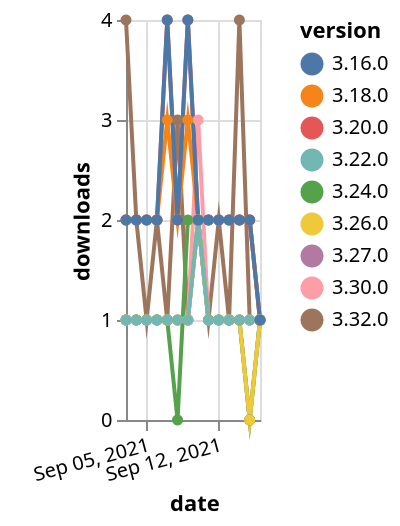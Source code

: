 {"$schema": "https://vega.github.io/schema/vega-lite/v5.json", "description": "A simple bar chart with embedded data.", "data": {"values": [{"date": "2021-09-03", "total": 172, "delta": 4, "version": "3.32.0"}, {"date": "2021-09-04", "total": 174, "delta": 2, "version": "3.32.0"}, {"date": "2021-09-05", "total": 175, "delta": 1, "version": "3.32.0"}, {"date": "2021-09-06", "total": 177, "delta": 2, "version": "3.32.0"}, {"date": "2021-09-07", "total": 178, "delta": 1, "version": "3.32.0"}, {"date": "2021-09-08", "total": 181, "delta": 3, "version": "3.32.0"}, {"date": "2021-09-09", "total": 182, "delta": 1, "version": "3.32.0"}, {"date": "2021-09-10", "total": 184, "delta": 2, "version": "3.32.0"}, {"date": "2021-09-11", "total": 185, "delta": 1, "version": "3.32.0"}, {"date": "2021-09-12", "total": 187, "delta": 2, "version": "3.32.0"}, {"date": "2021-09-13", "total": 188, "delta": 1, "version": "3.32.0"}, {"date": "2021-09-14", "total": 192, "delta": 4, "version": "3.32.0"}, {"date": "2021-09-15", "total": 193, "delta": 1, "version": "3.32.0"}, {"date": "2021-09-16", "total": 194, "delta": 1, "version": "3.32.0"}, {"date": "2021-09-03", "total": 322, "delta": 1, "version": "3.30.0"}, {"date": "2021-09-04", "total": 323, "delta": 1, "version": "3.30.0"}, {"date": "2021-09-05", "total": 324, "delta": 1, "version": "3.30.0"}, {"date": "2021-09-06", "total": 325, "delta": 1, "version": "3.30.0"}, {"date": "2021-09-07", "total": 326, "delta": 1, "version": "3.30.0"}, {"date": "2021-09-08", "total": 327, "delta": 1, "version": "3.30.0"}, {"date": "2021-09-09", "total": 328, "delta": 1, "version": "3.30.0"}, {"date": "2021-09-10", "total": 331, "delta": 3, "version": "3.30.0"}, {"date": "2021-09-11", "total": 332, "delta": 1, "version": "3.30.0"}, {"date": "2021-09-12", "total": 333, "delta": 1, "version": "3.30.0"}, {"date": "2021-09-13", "total": 334, "delta": 1, "version": "3.30.0"}, {"date": "2021-09-14", "total": 335, "delta": 1, "version": "3.30.0"}, {"date": "2021-09-15", "total": 336, "delta": 1, "version": "3.30.0"}, {"date": "2021-09-16", "total": 337, "delta": 1, "version": "3.30.0"}, {"date": "2021-09-03", "total": 185, "delta": 1, "version": "3.27.0"}, {"date": "2021-09-04", "total": 186, "delta": 1, "version": "3.27.0"}, {"date": "2021-09-05", "total": 187, "delta": 1, "version": "3.27.0"}, {"date": "2021-09-06", "total": 188, "delta": 1, "version": "3.27.0"}, {"date": "2021-09-07", "total": 189, "delta": 1, "version": "3.27.0"}, {"date": "2021-09-08", "total": 190, "delta": 1, "version": "3.27.0"}, {"date": "2021-09-09", "total": 191, "delta": 1, "version": "3.27.0"}, {"date": "2021-09-10", "total": 193, "delta": 2, "version": "3.27.0"}, {"date": "2021-09-11", "total": 194, "delta": 1, "version": "3.27.0"}, {"date": "2021-09-12", "total": 195, "delta": 1, "version": "3.27.0"}, {"date": "2021-09-13", "total": 196, "delta": 1, "version": "3.27.0"}, {"date": "2021-09-14", "total": 197, "delta": 1, "version": "3.27.0"}, {"date": "2021-09-15", "total": 197, "delta": 0, "version": "3.27.0"}, {"date": "2021-09-16", "total": 198, "delta": 1, "version": "3.27.0"}, {"date": "2021-09-03", "total": 213, "delta": 1, "version": "3.24.0"}, {"date": "2021-09-04", "total": 214, "delta": 1, "version": "3.24.0"}, {"date": "2021-09-05", "total": 215, "delta": 1, "version": "3.24.0"}, {"date": "2021-09-06", "total": 216, "delta": 1, "version": "3.24.0"}, {"date": "2021-09-07", "total": 217, "delta": 1, "version": "3.24.0"}, {"date": "2021-09-08", "total": 217, "delta": 0, "version": "3.24.0"}, {"date": "2021-09-09", "total": 219, "delta": 2, "version": "3.24.0"}, {"date": "2021-09-10", "total": 221, "delta": 2, "version": "3.24.0"}, {"date": "2021-09-11", "total": 222, "delta": 1, "version": "3.24.0"}, {"date": "2021-09-12", "total": 223, "delta": 1, "version": "3.24.0"}, {"date": "2021-09-13", "total": 224, "delta": 1, "version": "3.24.0"}, {"date": "2021-09-14", "total": 225, "delta": 1, "version": "3.24.0"}, {"date": "2021-09-15", "total": 225, "delta": 0, "version": "3.24.0"}, {"date": "2021-09-16", "total": 226, "delta": 1, "version": "3.24.0"}, {"date": "2021-09-03", "total": 223, "delta": 1, "version": "3.26.0"}, {"date": "2021-09-04", "total": 224, "delta": 1, "version": "3.26.0"}, {"date": "2021-09-05", "total": 225, "delta": 1, "version": "3.26.0"}, {"date": "2021-09-06", "total": 226, "delta": 1, "version": "3.26.0"}, {"date": "2021-09-07", "total": 227, "delta": 1, "version": "3.26.0"}, {"date": "2021-09-08", "total": 228, "delta": 1, "version": "3.26.0"}, {"date": "2021-09-09", "total": 229, "delta": 1, "version": "3.26.0"}, {"date": "2021-09-10", "total": 231, "delta": 2, "version": "3.26.0"}, {"date": "2021-09-11", "total": 232, "delta": 1, "version": "3.26.0"}, {"date": "2021-09-12", "total": 233, "delta": 1, "version": "3.26.0"}, {"date": "2021-09-13", "total": 234, "delta": 1, "version": "3.26.0"}, {"date": "2021-09-14", "total": 235, "delta": 1, "version": "3.26.0"}, {"date": "2021-09-15", "total": 235, "delta": 0, "version": "3.26.0"}, {"date": "2021-09-16", "total": 236, "delta": 1, "version": "3.26.0"}, {"date": "2021-09-03", "total": 2838, "delta": 2, "version": "3.18.0"}, {"date": "2021-09-04", "total": 2840, "delta": 2, "version": "3.18.0"}, {"date": "2021-09-05", "total": 2842, "delta": 2, "version": "3.18.0"}, {"date": "2021-09-06", "total": 2844, "delta": 2, "version": "3.18.0"}, {"date": "2021-09-07", "total": 2847, "delta": 3, "version": "3.18.0"}, {"date": "2021-09-08", "total": 2849, "delta": 2, "version": "3.18.0"}, {"date": "2021-09-09", "total": 2852, "delta": 3, "version": "3.18.0"}, {"date": "2021-09-10", "total": 2854, "delta": 2, "version": "3.18.0"}, {"date": "2021-09-11", "total": 2856, "delta": 2, "version": "3.18.0"}, {"date": "2021-09-12", "total": 2858, "delta": 2, "version": "3.18.0"}, {"date": "2021-09-13", "total": 2860, "delta": 2, "version": "3.18.0"}, {"date": "2021-09-14", "total": 2862, "delta": 2, "version": "3.18.0"}, {"date": "2021-09-15", "total": 2864, "delta": 2, "version": "3.18.0"}, {"date": "2021-09-16", "total": 2865, "delta": 1, "version": "3.18.0"}, {"date": "2021-09-03", "total": 2575, "delta": 2, "version": "3.20.0"}, {"date": "2021-09-04", "total": 2577, "delta": 2, "version": "3.20.0"}, {"date": "2021-09-05", "total": 2579, "delta": 2, "version": "3.20.0"}, {"date": "2021-09-06", "total": 2581, "delta": 2, "version": "3.20.0"}, {"date": "2021-09-07", "total": 2585, "delta": 4, "version": "3.20.0"}, {"date": "2021-09-08", "total": 2587, "delta": 2, "version": "3.20.0"}, {"date": "2021-09-09", "total": 2591, "delta": 4, "version": "3.20.0"}, {"date": "2021-09-10", "total": 2593, "delta": 2, "version": "3.20.0"}, {"date": "2021-09-11", "total": 2595, "delta": 2, "version": "3.20.0"}, {"date": "2021-09-12", "total": 2597, "delta": 2, "version": "3.20.0"}, {"date": "2021-09-13", "total": 2599, "delta": 2, "version": "3.20.0"}, {"date": "2021-09-14", "total": 2601, "delta": 2, "version": "3.20.0"}, {"date": "2021-09-15", "total": 2603, "delta": 2, "version": "3.20.0"}, {"date": "2021-09-16", "total": 2604, "delta": 1, "version": "3.20.0"}, {"date": "2021-09-03", "total": 360, "delta": 1, "version": "3.22.0"}, {"date": "2021-09-04", "total": 361, "delta": 1, "version": "3.22.0"}, {"date": "2021-09-05", "total": 362, "delta": 1, "version": "3.22.0"}, {"date": "2021-09-06", "total": 363, "delta": 1, "version": "3.22.0"}, {"date": "2021-09-07", "total": 364, "delta": 1, "version": "3.22.0"}, {"date": "2021-09-08", "total": 365, "delta": 1, "version": "3.22.0"}, {"date": "2021-09-09", "total": 366, "delta": 1, "version": "3.22.0"}, {"date": "2021-09-10", "total": 368, "delta": 2, "version": "3.22.0"}, {"date": "2021-09-11", "total": 369, "delta": 1, "version": "3.22.0"}, {"date": "2021-09-12", "total": 370, "delta": 1, "version": "3.22.0"}, {"date": "2021-09-13", "total": 371, "delta": 1, "version": "3.22.0"}, {"date": "2021-09-14", "total": 372, "delta": 1, "version": "3.22.0"}, {"date": "2021-09-15", "total": 373, "delta": 1, "version": "3.22.0"}, {"date": "2021-09-16", "total": 374, "delta": 1, "version": "3.22.0"}, {"date": "2021-09-03", "total": 2980, "delta": 2, "version": "3.16.0"}, {"date": "2021-09-04", "total": 2982, "delta": 2, "version": "3.16.0"}, {"date": "2021-09-05", "total": 2984, "delta": 2, "version": "3.16.0"}, {"date": "2021-09-06", "total": 2986, "delta": 2, "version": "3.16.0"}, {"date": "2021-09-07", "total": 2990, "delta": 4, "version": "3.16.0"}, {"date": "2021-09-08", "total": 2992, "delta": 2, "version": "3.16.0"}, {"date": "2021-09-09", "total": 2996, "delta": 4, "version": "3.16.0"}, {"date": "2021-09-10", "total": 2998, "delta": 2, "version": "3.16.0"}, {"date": "2021-09-11", "total": 3000, "delta": 2, "version": "3.16.0"}, {"date": "2021-09-12", "total": 3002, "delta": 2, "version": "3.16.0"}, {"date": "2021-09-13", "total": 3004, "delta": 2, "version": "3.16.0"}, {"date": "2021-09-14", "total": 3006, "delta": 2, "version": "3.16.0"}, {"date": "2021-09-15", "total": 3008, "delta": 2, "version": "3.16.0"}, {"date": "2021-09-16", "total": 3009, "delta": 1, "version": "3.16.0"}]}, "width": "container", "mark": {"type": "line", "point": {"filled": true}}, "encoding": {"x": {"field": "date", "type": "temporal", "timeUnit": "yearmonthdate", "title": "date", "axis": {"labelAngle": -15}}, "y": {"field": "delta", "type": "quantitative", "title": "downloads"}, "color": {"field": "version", "type": "nominal"}, "tooltip": {"field": "delta"}}}